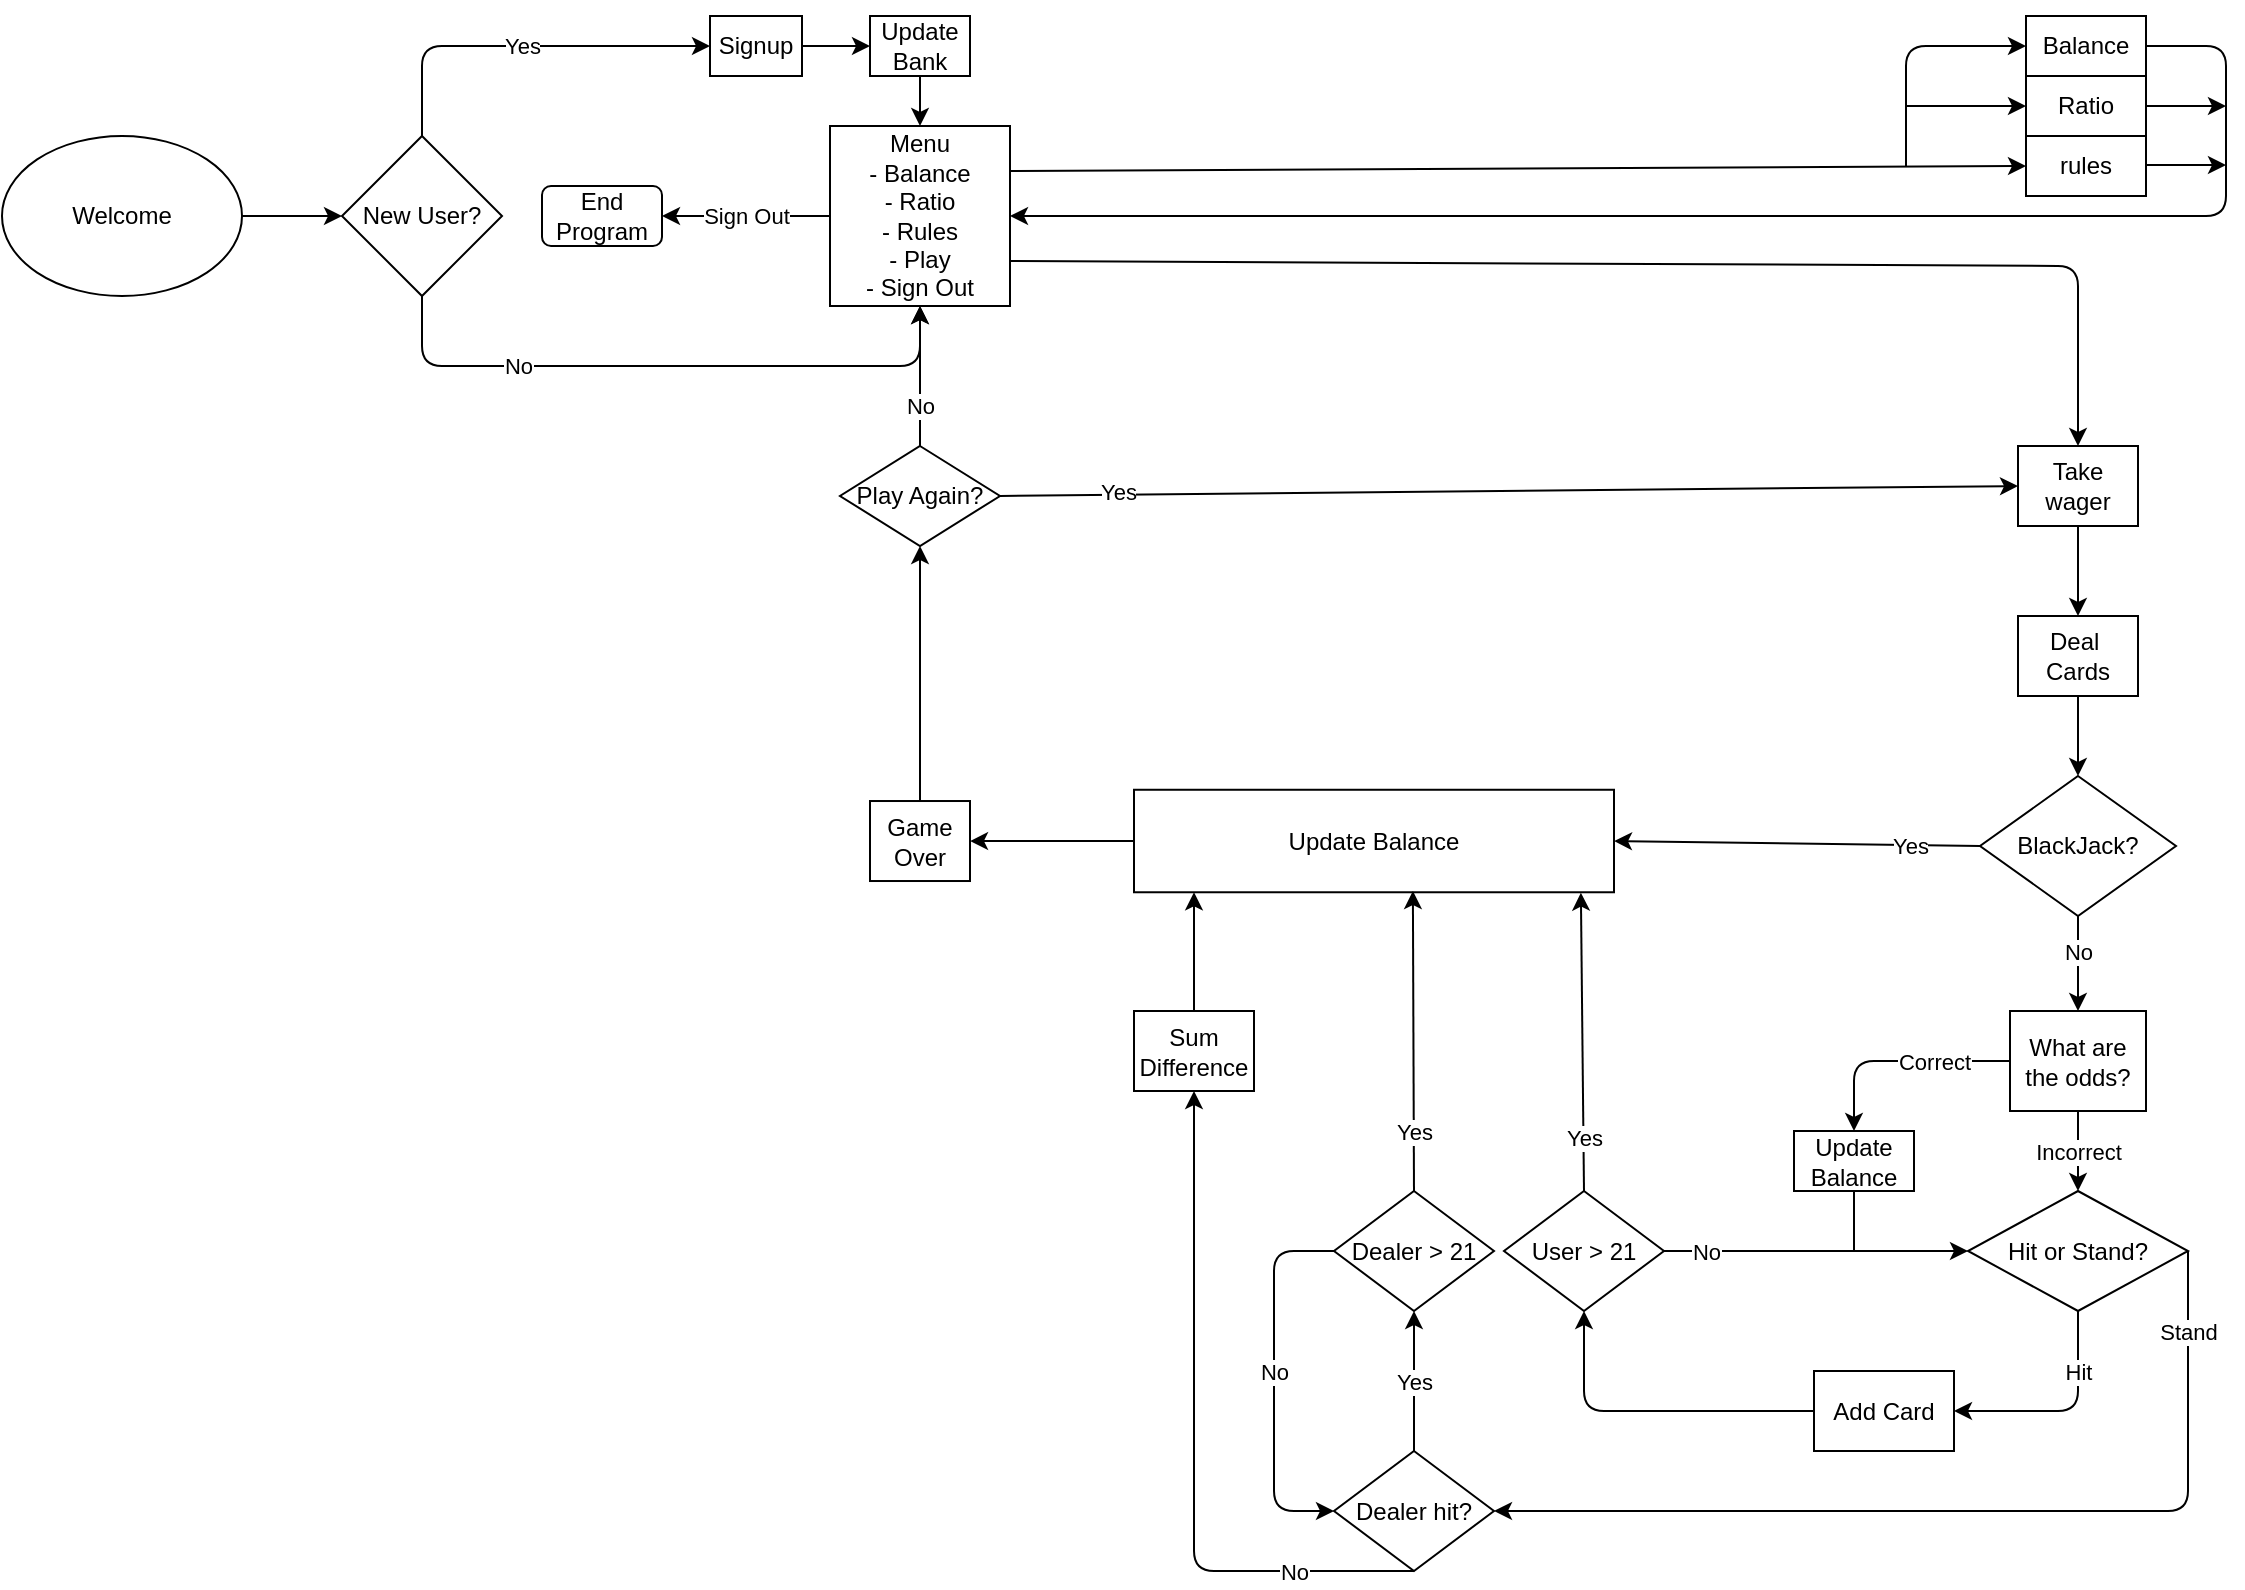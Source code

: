 <mxfile version="14.5.1" type="device"><diagram id="C5RBs43oDa-KdzZeNtuy" name="Page-1"><mxGraphModel dx="1953" dy="672" grid="1" gridSize="10" guides="1" tooltips="1" connect="1" arrows="1" fold="1" page="1" pageScale="1" pageWidth="827" pageHeight="1169" math="0" shadow="0"><root><mxCell id="WIyWlLk6GJQsqaUBKTNV-0"/><mxCell id="WIyWlLk6GJQsqaUBKTNV-1" parent="WIyWlLk6GJQsqaUBKTNV-0"/><mxCell id="ZH0JXm1fmiev4KyQMC0D-2" value="" style="edgeStyle=orthogonalEdgeStyle;rounded=0;orthogonalLoop=1;jettySize=auto;html=1;entryX=0;entryY=0.5;entryDx=0;entryDy=0;" parent="WIyWlLk6GJQsqaUBKTNV-1" source="ZH0JXm1fmiev4KyQMC0D-0" target="ZH0JXm1fmiev4KyQMC0D-6" edge="1"><mxGeometry relative="1" as="geometry"><mxPoint x="-160" y="125" as="targetPoint"/></mxGeometry></mxCell><mxCell id="ZH0JXm1fmiev4KyQMC0D-0" value="Welcome" style="ellipse;whiteSpace=wrap;html=1;" parent="WIyWlLk6GJQsqaUBKTNV-1" vertex="1"><mxGeometry x="-330" y="85" width="120" height="80" as="geometry"/></mxCell><mxCell id="ZH0JXm1fmiev4KyQMC0D-6" value="New User?" style="rhombus;whiteSpace=wrap;html=1;" parent="WIyWlLk6GJQsqaUBKTNV-1" vertex="1"><mxGeometry x="-160" y="85" width="80" height="80" as="geometry"/></mxCell><mxCell id="ZH0JXm1fmiev4KyQMC0D-7" value="Menu&lt;br&gt;- Balance&lt;br&gt;- Ratio&lt;br&gt;- Rules&lt;br&gt;- Play&lt;br&gt;- Sign Out" style="whiteSpace=wrap;html=1;aspect=fixed;" parent="WIyWlLk6GJQsqaUBKTNV-1" vertex="1"><mxGeometry x="84" y="80" width="90" height="90" as="geometry"/></mxCell><mxCell id="ZH0JXm1fmiev4KyQMC0D-11" value="Signup" style="rounded=0;whiteSpace=wrap;html=1;" parent="WIyWlLk6GJQsqaUBKTNV-1" vertex="1"><mxGeometry x="24" y="25" width="46" height="30" as="geometry"/></mxCell><mxCell id="ZH0JXm1fmiev4KyQMC0D-18" style="edgeStyle=orthogonalEdgeStyle;rounded=0;orthogonalLoop=1;jettySize=auto;html=1;exitX=0.5;exitY=0;exitDx=0;exitDy=0;" parent="WIyWlLk6GJQsqaUBKTNV-1" source="ZH0JXm1fmiev4KyQMC0D-15" edge="1"><mxGeometry relative="1" as="geometry"><mxPoint x="712" y="50" as="targetPoint"/></mxGeometry></mxCell><mxCell id="ZH0JXm1fmiev4KyQMC0D-15" value="Balance" style="rounded=0;whiteSpace=wrap;html=1;" parent="WIyWlLk6GJQsqaUBKTNV-1" vertex="1"><mxGeometry x="682" y="25" width="60" height="30" as="geometry"/></mxCell><mxCell id="ZH0JXm1fmiev4KyQMC0D-16" value="Ratio" style="rounded=0;whiteSpace=wrap;html=1;" parent="WIyWlLk6GJQsqaUBKTNV-1" vertex="1"><mxGeometry x="682" y="55" width="60" height="30" as="geometry"/></mxCell><mxCell id="ZH0JXm1fmiev4KyQMC0D-17" value="rules" style="rounded=0;whiteSpace=wrap;html=1;" parent="WIyWlLk6GJQsqaUBKTNV-1" vertex="1"><mxGeometry x="682" y="85" width="60" height="30" as="geometry"/></mxCell><mxCell id="ZH0JXm1fmiev4KyQMC0D-24" value="" style="endArrow=classic;html=1;" parent="WIyWlLk6GJQsqaUBKTNV-1" edge="1"><mxGeometry width="50" height="50" relative="1" as="geometry"><mxPoint x="742" y="70" as="sourcePoint"/><mxPoint x="782" y="70" as="targetPoint"/></mxGeometry></mxCell><mxCell id="ZH0JXm1fmiev4KyQMC0D-25" value="" style="endArrow=classic;html=1;" parent="WIyWlLk6GJQsqaUBKTNV-1" edge="1"><mxGeometry width="50" height="50" relative="1" as="geometry"><mxPoint x="742" y="99.5" as="sourcePoint"/><mxPoint x="782" y="99.5" as="targetPoint"/></mxGeometry></mxCell><mxCell id="ZH0JXm1fmiev4KyQMC0D-26" value="" style="endArrow=classic;html=1;entryX=1;entryY=0.5;entryDx=0;entryDy=0;" parent="WIyWlLk6GJQsqaUBKTNV-1" target="ZH0JXm1fmiev4KyQMC0D-7" edge="1"><mxGeometry width="50" height="50" relative="1" as="geometry"><mxPoint x="742" y="40" as="sourcePoint"/><mxPoint x="490" y="125" as="targetPoint"/><Array as="points"><mxPoint x="782" y="40"/><mxPoint x="782" y="125"/></Array></mxGeometry></mxCell><mxCell id="ZH0JXm1fmiev4KyQMC0D-28" value="" style="endArrow=classic;html=1;exitX=0.5;exitY=1;exitDx=0;exitDy=0;entryX=0.5;entryY=1;entryDx=0;entryDy=0;" parent="WIyWlLk6GJQsqaUBKTNV-1" source="ZH0JXm1fmiev4KyQMC0D-6" target="ZH0JXm1fmiev4KyQMC0D-7" edge="1"><mxGeometry relative="1" as="geometry"><mxPoint x="10" y="210" as="sourcePoint"/><mxPoint x="100" y="160" as="targetPoint"/><Array as="points"><mxPoint x="-120" y="200"/><mxPoint y="200"/><mxPoint x="129" y="200"/></Array></mxGeometry></mxCell><mxCell id="ZH0JXm1fmiev4KyQMC0D-29" value="No" style="edgeLabel;resizable=0;html=1;align=center;verticalAlign=middle;" parent="ZH0JXm1fmiev4KyQMC0D-28" connectable="0" vertex="1"><mxGeometry relative="1" as="geometry"><mxPoint x="-74.17" as="offset"/></mxGeometry></mxCell><mxCell id="ZH0JXm1fmiev4KyQMC0D-30" value="" style="endArrow=classic;html=1;exitX=0.5;exitY=0;exitDx=0;exitDy=0;entryX=0;entryY=0.5;entryDx=0;entryDy=0;" parent="WIyWlLk6GJQsqaUBKTNV-1" source="ZH0JXm1fmiev4KyQMC0D-6" target="ZH0JXm1fmiev4KyQMC0D-11" edge="1"><mxGeometry relative="1" as="geometry"><mxPoint x="-120" y="220" as="sourcePoint"/><mxPoint x="-66" y="40" as="targetPoint"/><Array as="points"><mxPoint x="-120" y="40"/></Array></mxGeometry></mxCell><mxCell id="ZH0JXm1fmiev4KyQMC0D-31" value="Yes" style="edgeLabel;resizable=0;html=1;align=center;verticalAlign=middle;" parent="ZH0JXm1fmiev4KyQMC0D-30" connectable="0" vertex="1"><mxGeometry relative="1" as="geometry"/></mxCell><mxCell id="ZH0JXm1fmiev4KyQMC0D-40" value="" style="endArrow=classic;html=1;entryX=0;entryY=0.5;entryDx=0;entryDy=0;exitX=1;exitY=0.25;exitDx=0;exitDy=0;" parent="WIyWlLk6GJQsqaUBKTNV-1" source="ZH0JXm1fmiev4KyQMC0D-7" target="ZH0JXm1fmiev4KyQMC0D-17" edge="1"><mxGeometry width="50" height="50" relative="1" as="geometry"><mxPoint x="570" y="160" as="sourcePoint"/><mxPoint x="620" y="100" as="targetPoint"/></mxGeometry></mxCell><mxCell id="ZH0JXm1fmiev4KyQMC0D-41" value="" style="endArrow=classic;html=1;entryX=0;entryY=0.5;entryDx=0;entryDy=0;" parent="WIyWlLk6GJQsqaUBKTNV-1" target="ZH0JXm1fmiev4KyQMC0D-15" edge="1"><mxGeometry width="50" height="50" relative="1" as="geometry"><mxPoint x="622" y="100" as="sourcePoint"/><mxPoint x="772" y="100" as="targetPoint"/><Array as="points"><mxPoint x="622" y="40"/></Array></mxGeometry></mxCell><mxCell id="ZH0JXm1fmiev4KyQMC0D-42" value="" style="endArrow=classic;html=1;entryX=0;entryY=0.5;entryDx=0;entryDy=0;" parent="WIyWlLk6GJQsqaUBKTNV-1" target="ZH0JXm1fmiev4KyQMC0D-16" edge="1"><mxGeometry width="50" height="50" relative="1" as="geometry"><mxPoint x="622" y="70" as="sourcePoint"/><mxPoint x="772" y="100" as="targetPoint"/></mxGeometry></mxCell><mxCell id="ZH0JXm1fmiev4KyQMC0D-46" value="" style="endArrow=classic;html=1;exitX=1;exitY=0.75;exitDx=0;exitDy=0;entryX=0.5;entryY=0;entryDx=0;entryDy=0;" parent="WIyWlLk6GJQsqaUBKTNV-1" source="ZH0JXm1fmiev4KyQMC0D-7" target="ZH0JXm1fmiev4KyQMC0D-56" edge="1"><mxGeometry width="50" height="50" relative="1" as="geometry"><mxPoint x="190" y="160" as="sourcePoint"/><mxPoint x="670" y="145" as="targetPoint"/><Array as="points"><mxPoint x="708" y="150"/></Array></mxGeometry></mxCell><mxCell id="ZH0JXm1fmiev4KyQMC0D-48" value="Update&lt;br&gt;Bank" style="rounded=0;whiteSpace=wrap;html=1;" parent="WIyWlLk6GJQsqaUBKTNV-1" vertex="1"><mxGeometry x="104" y="25" width="50" height="30" as="geometry"/></mxCell><mxCell id="ZH0JXm1fmiev4KyQMC0D-49" value="" style="endArrow=classic;html=1;exitX=1;exitY=0.5;exitDx=0;exitDy=0;entryX=0;entryY=0.5;entryDx=0;entryDy=0;" parent="WIyWlLk6GJQsqaUBKTNV-1" source="ZH0JXm1fmiev4KyQMC0D-11" target="ZH0JXm1fmiev4KyQMC0D-48" edge="1"><mxGeometry width="50" height="50" relative="1" as="geometry"><mxPoint x="10" y="150" as="sourcePoint"/><mxPoint x="60" y="100" as="targetPoint"/></mxGeometry></mxCell><mxCell id="ZH0JXm1fmiev4KyQMC0D-50" value="" style="endArrow=classic;html=1;exitX=0.5;exitY=1;exitDx=0;exitDy=0;entryX=0.5;entryY=0;entryDx=0;entryDy=0;" parent="WIyWlLk6GJQsqaUBKTNV-1" source="ZH0JXm1fmiev4KyQMC0D-48" target="ZH0JXm1fmiev4KyQMC0D-7" edge="1"><mxGeometry width="50" height="50" relative="1" as="geometry"><mxPoint x="10" y="150" as="sourcePoint"/><mxPoint x="60" y="100" as="targetPoint"/></mxGeometry></mxCell><mxCell id="ZH0JXm1fmiev4KyQMC0D-51" value="BlackJack?" style="rhombus;whiteSpace=wrap;html=1;" parent="WIyWlLk6GJQsqaUBKTNV-1" vertex="1"><mxGeometry x="659" y="405" width="98" height="70" as="geometry"/></mxCell><mxCell id="ZH0JXm1fmiev4KyQMC0D-53" value="Game Over" style="rounded=0;whiteSpace=wrap;html=1;" parent="WIyWlLk6GJQsqaUBKTNV-1" vertex="1"><mxGeometry x="104" y="417.51" width="50" height="40" as="geometry"/></mxCell><mxCell id="ZH0JXm1fmiev4KyQMC0D-56" value="Take wager" style="rounded=0;whiteSpace=wrap;html=1;" parent="WIyWlLk6GJQsqaUBKTNV-1" vertex="1"><mxGeometry x="678" y="240" width="60" height="40" as="geometry"/></mxCell><mxCell id="ZH0JXm1fmiev4KyQMC0D-58" value="" style="endArrow=classic;html=1;exitX=0;exitY=0.5;exitDx=0;exitDy=0;entryX=1;entryY=0.5;entryDx=0;entryDy=0;" parent="WIyWlLk6GJQsqaUBKTNV-1" source="ZH0JXm1fmiev4KyQMC0D-60" target="ZH0JXm1fmiev4KyQMC0D-53" edge="1"><mxGeometry relative="1" as="geometry"><mxPoint x="376" y="372.5" as="sourcePoint"/><mxPoint x="476" y="372.5" as="targetPoint"/></mxGeometry></mxCell><mxCell id="ZH0JXm1fmiev4KyQMC0D-60" value="Update Balance" style="rounded=0;whiteSpace=wrap;html=1;" parent="WIyWlLk6GJQsqaUBKTNV-1" vertex="1"><mxGeometry x="236" y="411.88" width="240" height="51.25" as="geometry"/></mxCell><mxCell id="ZH0JXm1fmiev4KyQMC0D-61" value="" style="endArrow=classic;html=1;exitX=0;exitY=0.5;exitDx=0;exitDy=0;entryX=1;entryY=0.5;entryDx=0;entryDy=0;" parent="WIyWlLk6GJQsqaUBKTNV-1" source="ZH0JXm1fmiev4KyQMC0D-51" target="ZH0JXm1fmiev4KyQMC0D-60" edge="1"><mxGeometry relative="1" as="geometry"><mxPoint x="638" y="437.5" as="sourcePoint"/><mxPoint x="410" y="437.5" as="targetPoint"/></mxGeometry></mxCell><mxCell id="ZH0JXm1fmiev4KyQMC0D-63" value="Yes" style="edgeLabel;html=1;align=center;verticalAlign=middle;resizable=0;points=[];" parent="ZH0JXm1fmiev4KyQMC0D-61" vertex="1" connectable="0"><mxGeometry x="-0.168" y="-3" relative="1" as="geometry"><mxPoint x="41.12" y="4.04" as="offset"/></mxGeometry></mxCell><mxCell id="ZH0JXm1fmiev4KyQMC0D-67" value="What are the odds?" style="rounded=0;whiteSpace=wrap;html=1;" parent="WIyWlLk6GJQsqaUBKTNV-1" vertex="1"><mxGeometry x="674" y="522.5" width="68" height="50" as="geometry"/></mxCell><mxCell id="ZH0JXm1fmiev4KyQMC0D-78" value="Update&lt;br&gt;Balance" style="rounded=0;whiteSpace=wrap;html=1;" parent="WIyWlLk6GJQsqaUBKTNV-1" vertex="1"><mxGeometry x="566" y="582.5" width="60" height="30" as="geometry"/></mxCell><mxCell id="ZH0JXm1fmiev4KyQMC0D-80" value="" style="endArrow=classic;html=1;exitX=0;exitY=0.5;exitDx=0;exitDy=0;entryX=0.5;entryY=0;entryDx=0;entryDy=0;" parent="WIyWlLk6GJQsqaUBKTNV-1" source="ZH0JXm1fmiev4KyQMC0D-67" target="ZH0JXm1fmiev4KyQMC0D-78" edge="1"><mxGeometry relative="1" as="geometry"><mxPoint x="356" y="522.5" as="sourcePoint"/><mxPoint x="456" y="522.5" as="targetPoint"/><Array as="points"><mxPoint x="596" y="547.5"/></Array></mxGeometry></mxCell><mxCell id="ZH0JXm1fmiev4KyQMC0D-81" value="Correct" style="edgeLabel;resizable=0;html=1;align=center;verticalAlign=middle;" parent="ZH0JXm1fmiev4KyQMC0D-80" connectable="0" vertex="1"><mxGeometry relative="1" as="geometry"><mxPoint x="18.67" as="offset"/></mxGeometry></mxCell><mxCell id="ZH0JXm1fmiev4KyQMC0D-82" value="Hit or Stand?" style="rhombus;whiteSpace=wrap;html=1;" parent="WIyWlLk6GJQsqaUBKTNV-1" vertex="1"><mxGeometry x="653" y="612.5" width="110" height="60" as="geometry"/></mxCell><mxCell id="ZH0JXm1fmiev4KyQMC0D-84" value="Add Card" style="rounded=0;whiteSpace=wrap;html=1;" parent="WIyWlLk6GJQsqaUBKTNV-1" vertex="1"><mxGeometry x="576" y="702.5" width="70" height="40" as="geometry"/></mxCell><mxCell id="ZH0JXm1fmiev4KyQMC0D-89" value="User &amp;gt; 21" style="rhombus;whiteSpace=wrap;html=1;" parent="WIyWlLk6GJQsqaUBKTNV-1" vertex="1"><mxGeometry x="421" y="612.5" width="80" height="60" as="geometry"/></mxCell><mxCell id="ZH0JXm1fmiev4KyQMC0D-90" value="" style="endArrow=classic;html=1;exitX=0;exitY=0.5;exitDx=0;exitDy=0;entryX=0.5;entryY=1;entryDx=0;entryDy=0;" parent="WIyWlLk6GJQsqaUBKTNV-1" source="ZH0JXm1fmiev4KyQMC0D-84" target="ZH0JXm1fmiev4KyQMC0D-89" edge="1"><mxGeometry width="50" height="50" relative="1" as="geometry"><mxPoint x="386" y="552.5" as="sourcePoint"/><mxPoint x="436" y="502.5" as="targetPoint"/><Array as="points"><mxPoint x="461" y="722.5"/></Array></mxGeometry></mxCell><mxCell id="ZH0JXm1fmiev4KyQMC0D-93" value="" style="endArrow=classic;html=1;exitX=0.5;exitY=0;exitDx=0;exitDy=0;entryX=0.931;entryY=1.004;entryDx=0;entryDy=0;entryPerimeter=0;" parent="WIyWlLk6GJQsqaUBKTNV-1" source="ZH0JXm1fmiev4KyQMC0D-89" target="ZH0JXm1fmiev4KyQMC0D-60" edge="1"><mxGeometry relative="1" as="geometry"><mxPoint x="356" y="522.5" as="sourcePoint"/><mxPoint x="456" y="495" as="targetPoint"/><Array as="points"/></mxGeometry></mxCell><mxCell id="ZH0JXm1fmiev4KyQMC0D-94" value="Yes" style="edgeLabel;resizable=0;html=1;align=center;verticalAlign=middle;" parent="ZH0JXm1fmiev4KyQMC0D-93" connectable="0" vertex="1"><mxGeometry relative="1" as="geometry"><mxPoint x="0.78" y="47.5" as="offset"/></mxGeometry></mxCell><mxCell id="ZH0JXm1fmiev4KyQMC0D-98" value="" style="endArrow=classic;html=1;exitX=1;exitY=0.5;exitDx=0;exitDy=0;entryX=0;entryY=0.5;entryDx=0;entryDy=0;" parent="WIyWlLk6GJQsqaUBKTNV-1" source="ZH0JXm1fmiev4KyQMC0D-89" target="ZH0JXm1fmiev4KyQMC0D-82" edge="1"><mxGeometry relative="1" as="geometry"><mxPoint x="356" y="522.5" as="sourcePoint"/><mxPoint x="456" y="522.5" as="targetPoint"/></mxGeometry></mxCell><mxCell id="ZH0JXm1fmiev4KyQMC0D-99" value="No" style="edgeLabel;resizable=0;html=1;align=center;verticalAlign=middle;" parent="ZH0JXm1fmiev4KyQMC0D-98" connectable="0" vertex="1"><mxGeometry relative="1" as="geometry"><mxPoint x="-55.67" as="offset"/></mxGeometry></mxCell><mxCell id="ZH0JXm1fmiev4KyQMC0D-100" value="" style="endArrow=none;html=1;exitX=0.5;exitY=1;exitDx=0;exitDy=0;" parent="WIyWlLk6GJQsqaUBKTNV-1" source="ZH0JXm1fmiev4KyQMC0D-78" edge="1"><mxGeometry width="50" height="50" relative="1" as="geometry"><mxPoint x="386" y="552.5" as="sourcePoint"/><mxPoint x="596" y="642.5" as="targetPoint"/></mxGeometry></mxCell><mxCell id="ZH0JXm1fmiev4KyQMC0D-101" value="" style="endArrow=classic;html=1;exitX=0.5;exitY=1;exitDx=0;exitDy=0;entryX=0.5;entryY=0;entryDx=0;entryDy=0;" parent="WIyWlLk6GJQsqaUBKTNV-1" source="ZH0JXm1fmiev4KyQMC0D-67" target="ZH0JXm1fmiev4KyQMC0D-82" edge="1"><mxGeometry relative="1" as="geometry"><mxPoint x="356" y="502.5" as="sourcePoint"/><mxPoint x="456" y="502.5" as="targetPoint"/></mxGeometry></mxCell><mxCell id="ZH0JXm1fmiev4KyQMC0D-102" value="Incorrect" style="edgeLabel;resizable=0;html=1;align=center;verticalAlign=middle;" parent="ZH0JXm1fmiev4KyQMC0D-101" connectable="0" vertex="1"><mxGeometry relative="1" as="geometry"/></mxCell><mxCell id="ZH0JXm1fmiev4KyQMC0D-104" value="" style="endArrow=classic;html=1;exitX=0.5;exitY=1;exitDx=0;exitDy=0;entryX=0.5;entryY=0;entryDx=0;entryDy=0;" parent="WIyWlLk6GJQsqaUBKTNV-1" source="ZH0JXm1fmiev4KyQMC0D-51" target="ZH0JXm1fmiev4KyQMC0D-67" edge="1"><mxGeometry relative="1" as="geometry"><mxPoint x="356" y="502.5" as="sourcePoint"/><mxPoint x="456" y="502.5" as="targetPoint"/></mxGeometry></mxCell><mxCell id="ZH0JXm1fmiev4KyQMC0D-105" value="No" style="edgeLabel;resizable=0;html=1;align=center;verticalAlign=middle;" parent="ZH0JXm1fmiev4KyQMC0D-104" connectable="0" vertex="1"><mxGeometry relative="1" as="geometry"><mxPoint y="-6.67" as="offset"/></mxGeometry></mxCell><mxCell id="ZH0JXm1fmiev4KyQMC0D-106" value="Dealer hit?" style="rhombus;whiteSpace=wrap;html=1;" parent="WIyWlLk6GJQsqaUBKTNV-1" vertex="1"><mxGeometry x="336" y="742.5" width="80" height="60" as="geometry"/></mxCell><mxCell id="ZH0JXm1fmiev4KyQMC0D-110" value="" style="endArrow=classic;html=1;exitX=0.5;exitY=0;exitDx=0;exitDy=0;entryX=0.5;entryY=1;entryDx=0;entryDy=0;" parent="WIyWlLk6GJQsqaUBKTNV-1" source="ZH0JXm1fmiev4KyQMC0D-106" target="ZH0JXm1fmiev4KyQMC0D-112" edge="1"><mxGeometry relative="1" as="geometry"><mxPoint x="467" y="602.5" as="sourcePoint"/><mxPoint x="567" y="602.5" as="targetPoint"/></mxGeometry></mxCell><mxCell id="ZH0JXm1fmiev4KyQMC0D-111" value="Yes" style="edgeLabel;resizable=0;html=1;align=center;verticalAlign=middle;" parent="ZH0JXm1fmiev4KyQMC0D-110" connectable="0" vertex="1"><mxGeometry relative="1" as="geometry"/></mxCell><mxCell id="ZH0JXm1fmiev4KyQMC0D-112" value="Dealer &amp;gt; 21" style="rhombus;whiteSpace=wrap;html=1;" parent="WIyWlLk6GJQsqaUBKTNV-1" vertex="1"><mxGeometry x="336" y="612.5" width="80" height="60" as="geometry"/></mxCell><mxCell id="ZH0JXm1fmiev4KyQMC0D-113" value="" style="endArrow=classic;html=1;exitX=0.5;exitY=0;exitDx=0;exitDy=0;entryX=0.581;entryY=0.988;entryDx=0;entryDy=0;entryPerimeter=0;" parent="WIyWlLk6GJQsqaUBKTNV-1" source="ZH0JXm1fmiev4KyQMC0D-112" target="ZH0JXm1fmiev4KyQMC0D-60" edge="1"><mxGeometry relative="1" as="geometry"><mxPoint x="246" y="562.5" as="sourcePoint"/><mxPoint x="376" y="495" as="targetPoint"/></mxGeometry></mxCell><mxCell id="ZH0JXm1fmiev4KyQMC0D-114" value="Yes" style="edgeLabel;resizable=0;html=1;align=center;verticalAlign=middle;" parent="ZH0JXm1fmiev4KyQMC0D-113" connectable="0" vertex="1"><mxGeometry relative="1" as="geometry"><mxPoint x="0.28" y="45" as="offset"/></mxGeometry></mxCell><mxCell id="ZH0JXm1fmiev4KyQMC0D-115" value="" style="endArrow=classic;html=1;exitX=0;exitY=0.5;exitDx=0;exitDy=0;entryX=0;entryY=0.5;entryDx=0;entryDy=0;" parent="WIyWlLk6GJQsqaUBKTNV-1" source="ZH0JXm1fmiev4KyQMC0D-112" target="ZH0JXm1fmiev4KyQMC0D-106" edge="1"><mxGeometry relative="1" as="geometry"><mxPoint x="196" y="672.5" as="sourcePoint"/><mxPoint x="296" y="672.5" as="targetPoint"/><Array as="points"><mxPoint x="306" y="642.5"/><mxPoint x="306" y="722.5"/><mxPoint x="306" y="772.5"/></Array></mxGeometry></mxCell><mxCell id="ZH0JXm1fmiev4KyQMC0D-116" value="No" style="edgeLabel;resizable=0;html=1;align=center;verticalAlign=middle;" parent="ZH0JXm1fmiev4KyQMC0D-115" connectable="0" vertex="1"><mxGeometry relative="1" as="geometry"><mxPoint y="-5" as="offset"/></mxGeometry></mxCell><mxCell id="ZH0JXm1fmiev4KyQMC0D-117" value="" style="endArrow=classic;html=1;exitX=0.5;exitY=1;exitDx=0;exitDy=0;entryX=0.5;entryY=1;entryDx=0;entryDy=0;" parent="WIyWlLk6GJQsqaUBKTNV-1" source="ZH0JXm1fmiev4KyQMC0D-106" target="ZH0JXm1fmiev4KyQMC0D-121" edge="1"><mxGeometry relative="1" as="geometry"><mxPoint x="186" y="572.5" as="sourcePoint"/><mxPoint x="266" y="562.5" as="targetPoint"/><Array as="points"><mxPoint x="266" y="802.5"/></Array></mxGeometry></mxCell><mxCell id="ZH0JXm1fmiev4KyQMC0D-118" value="No" style="edgeLabel;resizable=0;html=1;align=center;verticalAlign=middle;" parent="ZH0JXm1fmiev4KyQMC0D-117" connectable="0" vertex="1"><mxGeometry relative="1" as="geometry"><mxPoint x="50" y="65" as="offset"/></mxGeometry></mxCell><mxCell id="ZH0JXm1fmiev4KyQMC0D-121" value="Sum Difference" style="rounded=0;whiteSpace=wrap;html=1;" parent="WIyWlLk6GJQsqaUBKTNV-1" vertex="1"><mxGeometry x="236" y="522.5" width="60" height="40" as="geometry"/></mxCell><mxCell id="ZH0JXm1fmiev4KyQMC0D-122" value="" style="endArrow=classic;html=1;exitX=0.5;exitY=0;exitDx=0;exitDy=0;entryX=0.125;entryY=1;entryDx=0;entryDy=0;entryPerimeter=0;" parent="WIyWlLk6GJQsqaUBKTNV-1" source="ZH0JXm1fmiev4KyQMC0D-121" target="ZH0JXm1fmiev4KyQMC0D-60" edge="1"><mxGeometry width="50" height="50" relative="1" as="geometry"><mxPoint x="336" y="622.5" as="sourcePoint"/><mxPoint x="386" y="572.5" as="targetPoint"/></mxGeometry></mxCell><mxCell id="ZH0JXm1fmiev4KyQMC0D-124" value="End Program" style="rounded=1;whiteSpace=wrap;html=1;" parent="WIyWlLk6GJQsqaUBKTNV-1" vertex="1"><mxGeometry x="-60" y="110" width="60" height="30" as="geometry"/></mxCell><mxCell id="ZH0JXm1fmiev4KyQMC0D-125" value="" style="endArrow=classic;html=1;exitX=0;exitY=0.5;exitDx=0;exitDy=0;entryX=1;entryY=0.5;entryDx=0;entryDy=0;" parent="WIyWlLk6GJQsqaUBKTNV-1" source="ZH0JXm1fmiev4KyQMC0D-7" target="ZH0JXm1fmiev4KyQMC0D-124" edge="1"><mxGeometry relative="1" as="geometry"><mxPoint x="130" y="340" as="sourcePoint"/><mxPoint x="230" y="340" as="targetPoint"/></mxGeometry></mxCell><mxCell id="ZH0JXm1fmiev4KyQMC0D-126" value="Sign Out" style="edgeLabel;resizable=0;html=1;align=center;verticalAlign=middle;" parent="ZH0JXm1fmiev4KyQMC0D-125" connectable="0" vertex="1"><mxGeometry relative="1" as="geometry"/></mxCell><mxCell id="ZH0JXm1fmiev4KyQMC0D-129" value="" style="endArrow=classic;html=1;exitX=1;exitY=0.5;exitDx=0;exitDy=0;entryX=1;entryY=0.5;entryDx=0;entryDy=0;" parent="WIyWlLk6GJQsqaUBKTNV-1" source="ZH0JXm1fmiev4KyQMC0D-82" target="ZH0JXm1fmiev4KyQMC0D-106" edge="1"><mxGeometry relative="1" as="geometry"><mxPoint x="356" y="582.5" as="sourcePoint"/><mxPoint x="456" y="582.5" as="targetPoint"/><Array as="points"><mxPoint x="763" y="772.5"/></Array></mxGeometry></mxCell><mxCell id="ZH0JXm1fmiev4KyQMC0D-130" value="Stand" style="edgeLabel;resizable=0;html=1;align=center;verticalAlign=middle;" parent="ZH0JXm1fmiev4KyQMC0D-129" connectable="0" vertex="1"><mxGeometry relative="1" as="geometry"><mxPoint x="108.33" y="-90" as="offset"/></mxGeometry></mxCell><mxCell id="ZH0JXm1fmiev4KyQMC0D-131" value="" style="endArrow=classic;html=1;exitX=0.5;exitY=1;exitDx=0;exitDy=0;entryX=1;entryY=0.5;entryDx=0;entryDy=0;" parent="WIyWlLk6GJQsqaUBKTNV-1" source="ZH0JXm1fmiev4KyQMC0D-82" target="ZH0JXm1fmiev4KyQMC0D-84" edge="1"><mxGeometry relative="1" as="geometry"><mxPoint x="356" y="582.5" as="sourcePoint"/><mxPoint x="456" y="582.5" as="targetPoint"/><Array as="points"><mxPoint x="708" y="722.5"/></Array></mxGeometry></mxCell><mxCell id="ZH0JXm1fmiev4KyQMC0D-132" value="Hit" style="edgeLabel;resizable=0;html=1;align=center;verticalAlign=middle;" parent="ZH0JXm1fmiev4KyQMC0D-131" connectable="0" vertex="1"><mxGeometry relative="1" as="geometry"><mxPoint x="5.83" y="-20" as="offset"/></mxGeometry></mxCell><mxCell id="ZH0JXm1fmiev4KyQMC0D-133" value="Play Again?" style="rhombus;whiteSpace=wrap;html=1;" parent="WIyWlLk6GJQsqaUBKTNV-1" vertex="1"><mxGeometry x="89" y="240" width="80" height="50" as="geometry"/></mxCell><mxCell id="ZH0JXm1fmiev4KyQMC0D-135" value="" style="endArrow=classic;html=1;exitX=1;exitY=0.5;exitDx=0;exitDy=0;entryX=0;entryY=0.5;entryDx=0;entryDy=0;" parent="WIyWlLk6GJQsqaUBKTNV-1" source="ZH0JXm1fmiev4KyQMC0D-133" target="ZH0JXm1fmiev4KyQMC0D-56" edge="1"><mxGeometry relative="1" as="geometry"><mxPoint x="470" y="380" as="sourcePoint"/><mxPoint x="570" y="380" as="targetPoint"/></mxGeometry></mxCell><mxCell id="ZH0JXm1fmiev4KyQMC0D-136" value="Yes" style="edgeLabel;resizable=0;html=1;align=center;verticalAlign=middle;" parent="ZH0JXm1fmiev4KyQMC0D-135" connectable="0" vertex="1"><mxGeometry relative="1" as="geometry"><mxPoint x="-195.67" as="offset"/></mxGeometry></mxCell><mxCell id="ZH0JXm1fmiev4KyQMC0D-140" value="" style="endArrow=classic;html=1;entryX=0.5;entryY=1;entryDx=0;entryDy=0;exitX=0.5;exitY=0;exitDx=0;exitDy=0;" parent="WIyWlLk6GJQsqaUBKTNV-1" source="ZH0JXm1fmiev4KyQMC0D-133" target="ZH0JXm1fmiev4KyQMC0D-7" edge="1"><mxGeometry relative="1" as="geometry"><mxPoint x="470" y="460" as="sourcePoint"/><mxPoint x="570" y="460" as="targetPoint"/></mxGeometry></mxCell><mxCell id="ZH0JXm1fmiev4KyQMC0D-141" value="No" style="edgeLabel;resizable=0;html=1;align=center;verticalAlign=middle;" parent="ZH0JXm1fmiev4KyQMC0D-140" connectable="0" vertex="1"><mxGeometry relative="1" as="geometry"><mxPoint y="15" as="offset"/></mxGeometry></mxCell><mxCell id="BTEHJNRuy0uoy985QN_i-0" value="" style="endArrow=classic;html=1;exitX=0.5;exitY=0;exitDx=0;exitDy=0;entryX=0.5;entryY=1;entryDx=0;entryDy=0;" edge="1" parent="WIyWlLk6GJQsqaUBKTNV-1" source="ZH0JXm1fmiev4KyQMC0D-53" target="ZH0JXm1fmiev4KyQMC0D-133"><mxGeometry width="50" height="50" relative="1" as="geometry"><mxPoint x="380" y="420" as="sourcePoint"/><mxPoint x="430" y="370" as="targetPoint"/></mxGeometry></mxCell><mxCell id="BTEHJNRuy0uoy985QN_i-2" value="Deal&amp;nbsp;&lt;br&gt;Cards" style="rounded=0;whiteSpace=wrap;html=1;" vertex="1" parent="WIyWlLk6GJQsqaUBKTNV-1"><mxGeometry x="678" y="325" width="60" height="40" as="geometry"/></mxCell><mxCell id="BTEHJNRuy0uoy985QN_i-3" value="" style="endArrow=classic;html=1;exitX=0.5;exitY=1;exitDx=0;exitDy=0;entryX=0.5;entryY=0;entryDx=0;entryDy=0;" edge="1" parent="WIyWlLk6GJQsqaUBKTNV-1" source="ZH0JXm1fmiev4KyQMC0D-56" target="BTEHJNRuy0uoy985QN_i-2"><mxGeometry width="50" height="50" relative="1" as="geometry"><mxPoint x="766" y="325" as="sourcePoint"/><mxPoint x="816" y="275" as="targetPoint"/></mxGeometry></mxCell><mxCell id="BTEHJNRuy0uoy985QN_i-4" value="" style="endArrow=classic;html=1;exitX=0.5;exitY=1;exitDx=0;exitDy=0;entryX=0.5;entryY=0;entryDx=0;entryDy=0;" edge="1" parent="WIyWlLk6GJQsqaUBKTNV-1" source="BTEHJNRuy0uoy985QN_i-2" target="ZH0JXm1fmiev4KyQMC0D-51"><mxGeometry width="50" height="50" relative="1" as="geometry"><mxPoint x="750" y="420" as="sourcePoint"/><mxPoint x="800" y="370" as="targetPoint"/></mxGeometry></mxCell></root></mxGraphModel></diagram></mxfile>